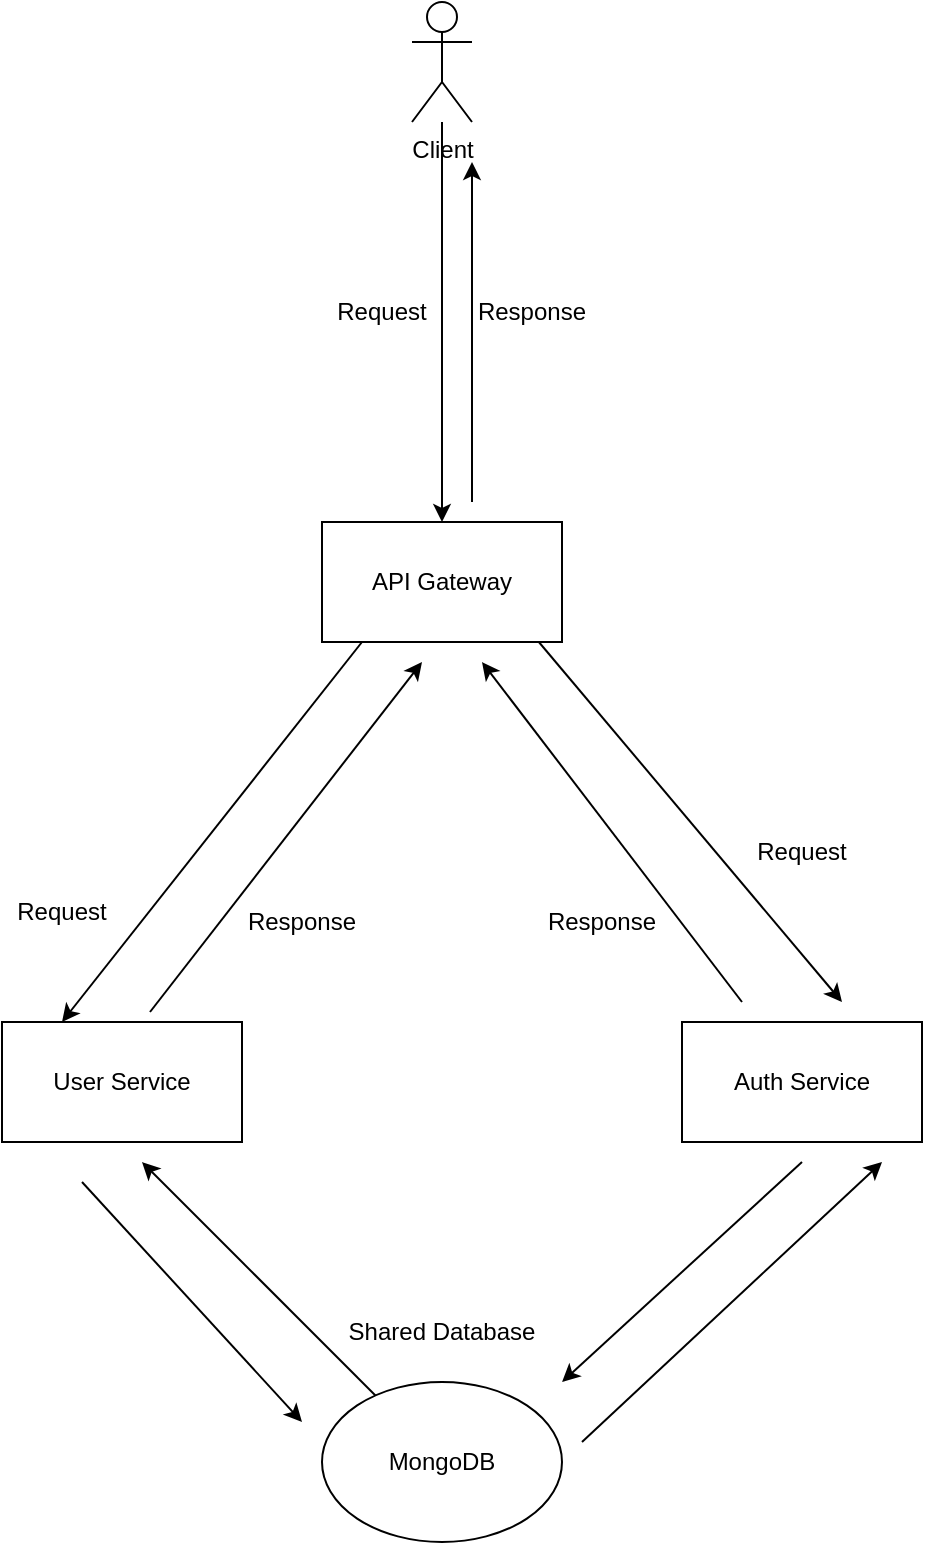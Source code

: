 <mxfile version="20.7.4" type="device"><diagram id="EDYSZY3mv2uecMRnIfU1" name="Page-1"><mxGraphModel dx="1050" dy="611" grid="1" gridSize="10" guides="1" tooltips="1" connect="1" arrows="1" fold="1" page="1" pageScale="1" pageWidth="827" pageHeight="1169" math="0" shadow="0"><root><mxCell id="0"/><mxCell id="1" parent="0"/><mxCell id="NKUJOA3Gs_X145U_XCPA-2" style="edgeStyle=orthogonalEdgeStyle;rounded=0;orthogonalLoop=1;jettySize=auto;html=1;entryX=0.5;entryY=0;entryDx=0;entryDy=0;" edge="1" parent="1" source="S1UU48cOGLaofP7xjHrP-1" target="NKUJOA3Gs_X145U_XCPA-1"><mxGeometry relative="1" as="geometry"/></mxCell><mxCell id="S1UU48cOGLaofP7xjHrP-1" value="Client" style="shape=umlActor;verticalLabelPosition=bottom;verticalAlign=top;html=1;outlineConnect=0;" parent="1" vertex="1"><mxGeometry x="425" y="80" width="30" height="60" as="geometry"/></mxCell><mxCell id="S1UU48cOGLaofP7xjHrP-2" value="Auth Service" style="rounded=0;whiteSpace=wrap;html=1;" parent="1" vertex="1"><mxGeometry x="560" y="590" width="120" height="60" as="geometry"/></mxCell><mxCell id="S1UU48cOGLaofP7xjHrP-3" value="User Service" style="rounded=0;whiteSpace=wrap;html=1;" parent="1" vertex="1"><mxGeometry x="220" y="590" width="120" height="60" as="geometry"/></mxCell><mxCell id="S1UU48cOGLaofP7xjHrP-4" value="MongoDB" style="ellipse;whiteSpace=wrap;html=1;" parent="1" vertex="1"><mxGeometry x="380" y="770" width="120" height="80" as="geometry"/></mxCell><mxCell id="S1UU48cOGLaofP7xjHrP-5" value="" style="endArrow=classic;html=1;rounded=0;" parent="1" edge="1"><mxGeometry width="50" height="50" relative="1" as="geometry"><mxPoint x="480" y="390" as="sourcePoint"/><mxPoint x="640" y="580" as="targetPoint"/></mxGeometry></mxCell><mxCell id="S1UU48cOGLaofP7xjHrP-6" value="" style="endArrow=classic;html=1;rounded=0;" parent="1" edge="1"><mxGeometry width="50" height="50" relative="1" as="geometry"><mxPoint x="590" y="580" as="sourcePoint"/><mxPoint x="460" y="410" as="targetPoint"/></mxGeometry></mxCell><mxCell id="S1UU48cOGLaofP7xjHrP-7" value="" style="endArrow=classic;html=1;rounded=0;entryX=0.25;entryY=0;entryDx=0;entryDy=0;" parent="1" edge="1" target="S1UU48cOGLaofP7xjHrP-3"><mxGeometry width="50" height="50" relative="1" as="geometry"><mxPoint x="400" y="400" as="sourcePoint"/><mxPoint x="263.235" y="555" as="targetPoint"/></mxGeometry></mxCell><mxCell id="S1UU48cOGLaofP7xjHrP-8" value="" style="endArrow=classic;html=1;rounded=0;" parent="1" edge="1"><mxGeometry width="50" height="50" relative="1" as="geometry"><mxPoint x="260" y="670" as="sourcePoint"/><mxPoint x="370" y="790" as="targetPoint"/></mxGeometry></mxCell><mxCell id="S1UU48cOGLaofP7xjHrP-9" value="" style="endArrow=classic;html=1;rounded=0;" parent="1" edge="1"><mxGeometry width="50" height="50" relative="1" as="geometry"><mxPoint x="620" y="660" as="sourcePoint"/><mxPoint x="500" y="770" as="targetPoint"/></mxGeometry></mxCell><mxCell id="NKUJOA3Gs_X145U_XCPA-1" value="API Gateway" style="rounded=0;whiteSpace=wrap;html=1;" vertex="1" parent="1"><mxGeometry x="380" y="340" width="120" height="60" as="geometry"/></mxCell><mxCell id="NKUJOA3Gs_X145U_XCPA-3" value="" style="endArrow=classic;html=1;rounded=0;" edge="1" parent="1"><mxGeometry x="-0.32" y="-24" width="50" height="50" relative="1" as="geometry"><mxPoint x="294" y="585" as="sourcePoint"/><mxPoint x="430" y="410" as="targetPoint"/><mxPoint as="offset"/></mxGeometry></mxCell><mxCell id="NKUJOA3Gs_X145U_XCPA-8" value="Response" style="text;html=1;strokeColor=none;fillColor=none;align=center;verticalAlign=middle;whiteSpace=wrap;rounded=0;" vertex="1" parent="1"><mxGeometry x="340" y="525" width="60" height="30" as="geometry"/></mxCell><mxCell id="NKUJOA3Gs_X145U_XCPA-9" value="Request" style="text;html=1;strokeColor=none;fillColor=none;align=center;verticalAlign=middle;whiteSpace=wrap;rounded=0;" vertex="1" parent="1"><mxGeometry x="220" y="520" width="60" height="30" as="geometry"/></mxCell><mxCell id="NKUJOA3Gs_X145U_XCPA-10" value="Response" style="text;html=1;strokeColor=none;fillColor=none;align=center;verticalAlign=middle;whiteSpace=wrap;rounded=0;" vertex="1" parent="1"><mxGeometry x="490" y="525" width="60" height="30" as="geometry"/></mxCell><mxCell id="NKUJOA3Gs_X145U_XCPA-11" value="Request" style="text;html=1;strokeColor=none;fillColor=none;align=center;verticalAlign=middle;whiteSpace=wrap;rounded=0;" vertex="1" parent="1"><mxGeometry x="590" y="490" width="60" height="30" as="geometry"/></mxCell><mxCell id="NKUJOA3Gs_X145U_XCPA-12" value="" style="endArrow=classic;html=1;rounded=0;" edge="1" parent="1"><mxGeometry width="50" height="50" relative="1" as="geometry"><mxPoint x="510" y="800" as="sourcePoint"/><mxPoint x="660" y="660" as="targetPoint"/></mxGeometry></mxCell><mxCell id="NKUJOA3Gs_X145U_XCPA-13" value="" style="endArrow=classic;html=1;rounded=0;" edge="1" parent="1" source="S1UU48cOGLaofP7xjHrP-4"><mxGeometry width="50" height="50" relative="1" as="geometry"><mxPoint x="400" y="810" as="sourcePoint"/><mxPoint x="290" y="660" as="targetPoint"/></mxGeometry></mxCell><mxCell id="NKUJOA3Gs_X145U_XCPA-14" value="Shared Database" style="text;html=1;strokeColor=none;fillColor=none;align=center;verticalAlign=middle;whiteSpace=wrap;rounded=0;" vertex="1" parent="1"><mxGeometry x="390" y="730" width="100" height="30" as="geometry"/></mxCell><mxCell id="NKUJOA3Gs_X145U_XCPA-15" value="Request" style="text;html=1;strokeColor=none;fillColor=none;align=center;verticalAlign=middle;whiteSpace=wrap;rounded=0;" vertex="1" parent="1"><mxGeometry x="380" y="220" width="60" height="30" as="geometry"/></mxCell><mxCell id="NKUJOA3Gs_X145U_XCPA-16" value="" style="endArrow=classic;html=1;rounded=0;" edge="1" parent="1"><mxGeometry width="50" height="50" relative="1" as="geometry"><mxPoint x="455" y="330" as="sourcePoint"/><mxPoint x="455" y="160" as="targetPoint"/></mxGeometry></mxCell><mxCell id="NKUJOA3Gs_X145U_XCPA-17" value="Response" style="text;html=1;strokeColor=none;fillColor=none;align=center;verticalAlign=middle;whiteSpace=wrap;rounded=0;" vertex="1" parent="1"><mxGeometry x="455" y="220" width="60" height="30" as="geometry"/></mxCell></root></mxGraphModel></diagram></mxfile>